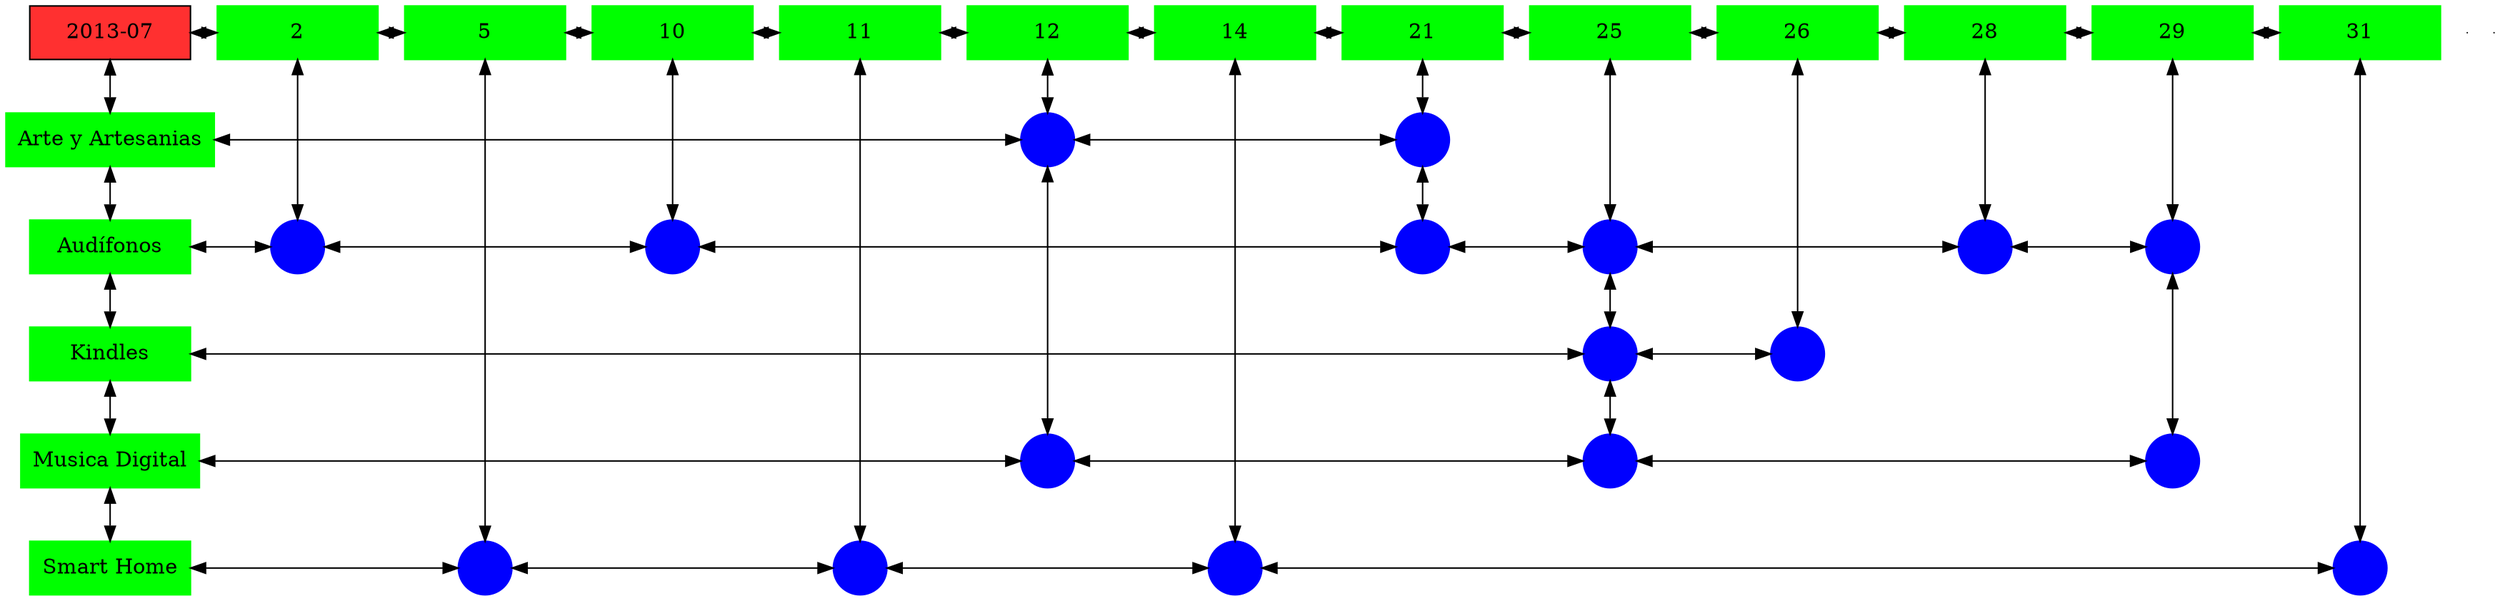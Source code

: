 digraph G{
node[shape="box"];
nodeMt[ label = "2013-07", width = 1.5, style = filled, fillcolor = firebrick1, group = 1 ];
e0[ shape = point, width = 0 ];
e1[ shape = point, width = 0 ];
node0xc002159f40[label="2",color=green,style =filled,width = 1.5 group=2];
nodeMt->node0xc002159f40[dir="both"];
{rank=same;nodeMt;node0xc002159f40;}
node0xc001edab90[label="5",color=green,style =filled,width = 1.5 group=5];
node0xc002159f40->node0xc001edab90[dir="both"];
{rank=same;node0xc002159f40;node0xc001edab90;}
node0xc00216bc70[label="10",color=green,style =filled,width = 1.5 group=10];
node0xc001edab90->node0xc00216bc70[dir="both"];
{rank=same;node0xc001edab90;node0xc00216bc70;}
node0xc001f4a640[label="11",color=green,style =filled,width = 1.5 group=11];
node0xc00216bc70->node0xc001f4a640[dir="both"];
{rank=same;node0xc00216bc70;node0xc001f4a640;}
node0xc001f79630[label="12",color=green,style =filled,width = 1.5 group=12];
node0xc001f4a640->node0xc001f79630[dir="both"];
{rank=same;node0xc001f4a640;node0xc001f79630;}
node0xc002020dc0[label="14",color=green,style =filled,width = 1.5 group=14];
node0xc001f79630->node0xc002020dc0[dir="both"];
{rank=same;node0xc001f79630;node0xc002020dc0;}
node0xc001f86690[label="21",color=green,style =filled,width = 1.5 group=21];
node0xc002020dc0->node0xc001f86690[dir="both"];
{rank=same;node0xc002020dc0;node0xc001f86690;}
node0xc002137d60[label="25",color=green,style =filled,width = 1.5 group=25];
node0xc001f86690->node0xc002137d60[dir="both"];
{rank=same;node0xc001f86690;node0xc002137d60;}
node0xc002102050[label="26",color=green,style =filled,width = 1.5 group=26];
node0xc002137d60->node0xc002102050[dir="both"];
{rank=same;node0xc002137d60;node0xc002102050;}
node0xc002040870[label="28",color=green,style =filled,width = 1.5 group=28];
node0xc002102050->node0xc002040870[dir="both"];
{rank=same;node0xc002102050;node0xc002040870;}
node0xc002136eb0[label="29",color=green,style =filled,width = 1.5 group=29];
node0xc002040870->node0xc002136eb0[dir="both"];
{rank=same;node0xc002040870;node0xc002136eb0;}
node0xc001ff2780[label="31",color=green,style =filled,width = 1.5 group=31];
node0xc002136eb0->node0xc001ff2780[dir="both"];
{rank=same;node0xc002136eb0;node0xc001ff2780;}
node0xc00200e0f0[label="Arte y Artesanias",color=green,style =filled width = 1.5 group=1];
node0xc00200c700[label="",color=blue,style =filled, width = 0.5 group=12 shape=circle];
node0xc00200e0f0->node0xc00200c700[dir="both"];
{rank=same;node0xc00200e0f0;node0xc00200c700;}
node0xc00200d600[label="",color=blue,style =filled, width = 0.5 group=21 shape=circle];
node0xc00200c700->node0xc00200d600[dir="both"];
{rank=same;node0xc00200d600;node0xc00200c700;}
node0xc001f86640[label="Audífonos",color=green,style =filled width = 1.5 group=1];
node0xc002157e00[label="",color=blue,style =filled, width = 0.5 group=2 shape=circle];
node0xc001f86640->node0xc002157e00[dir="both"];
{rank=same;node0xc001f86640;node0xc002157e00;}
node0xc00216d680[label="",color=blue,style =filled, width = 0.5 group=10 shape=circle];
node0xc002157e00->node0xc00216d680[dir="both"];
{rank=same;node0xc00216d680;node0xc002157e00;}
node0xc001f88300[label="",color=blue,style =filled, width = 0.5 group=21 shape=circle];
node0xc00216d680->node0xc001f88300[dir="both"];
{rank=same;node0xc001f88300;node0xc00216d680;}
node0xc00213fc00[label="",color=blue,style =filled, width = 0.5 group=25 shape=circle];
node0xc001f88300->node0xc00213fc00[dir="both"];
{rank=same;node0xc00213fc00;node0xc001f88300;}
node0xc002039400[label="",color=blue,style =filled, width = 0.5 group=28 shape=circle];
node0xc00213fc00->node0xc002039400[dir="both"];
{rank=same;node0xc002039400;node0xc00213fc00;}
node0xc00212bf00[label="",color=blue,style =filled, width = 0.5 group=29 shape=circle];
node0xc002039400->node0xc00212bf00[dir="both"];
{rank=same;node0xc00212bf00;node0xc002039400;}
node0xc002102000[label="Kindles",color=green,style =filled width = 1.5 group=1];
node0xc00213ea80[label="",color=blue,style =filled, width = 0.5 group=25 shape=circle];
node0xc002102000->node0xc00213ea80[dir="both"];
{rank=same;node0xc002102000;node0xc00213ea80;}
node0xc0020fe980[label="",color=blue,style =filled, width = 0.5 group=26 shape=circle];
node0xc00213ea80->node0xc0020fe980[dir="both"];
{rank=same;node0xc0020fe980;node0xc00213ea80;}
node0xc001f795e0[label="Musica Digital",color=green,style =filled width = 1.5 group=1];
node0xc001f71880[label="",color=blue,style =filled, width = 0.5 group=12 shape=circle];
node0xc001f795e0->node0xc001f71880[dir="both"];
{rank=same;node0xc001f795e0;node0xc001f71880;}
node0xc0022f0480[label="",color=blue,style =filled, width = 0.5 group=25 shape=circle];
node0xc001f71880->node0xc0022f0480[dir="both"];
{rank=same;node0xc0022f0480;node0xc001f71880;}
node0xc002184780[label="",color=blue,style =filled, width = 0.5 group=29 shape=circle];
node0xc0022f0480->node0xc002184780[dir="both"];
{rank=same;node0xc002184780;node0xc0022f0480;}
node0xc001edab40[label="Smart Home",color=green,style =filled width = 1.5 group=1];
node0xc001ed3480[label="",color=blue,style =filled, width = 0.5 group=5 shape=circle];
node0xc001edab40->node0xc001ed3480[dir="both"];
{rank=same;node0xc001edab40;node0xc001ed3480;}
node0xc001f41200[label="",color=blue,style =filled, width = 0.5 group=11 shape=circle];
node0xc001ed3480->node0xc001f41200[dir="both"];
{rank=same;node0xc001f41200;node0xc001ed3480;}
node0xc002026900[label="",color=blue,style =filled, width = 0.5 group=14 shape=circle];
node0xc001f41200->node0xc002026900[dir="both"];
{rank=same;node0xc002026900;node0xc001f41200;}
node0xc001fddd80[label="",color=blue,style =filled, width = 0.5 group=31 shape=circle];
node0xc002026900->node0xc001fddd80[dir="both"];
{rank=same;node0xc001fddd80;node0xc002026900;}
node0xc002159f40->node0xc002157e00[dir="both"];
node0xc001edab90->node0xc001ed3480[dir="both"];
node0xc00216bc70->node0xc00216d680[dir="both"];
node0xc001f4a640->node0xc001f41200[dir="both"];
node0xc001f79630->node0xc00200c700[dir="both"];
node0xc00200c700->node0xc001f71880[dir="both"];
node0xc002020dc0->node0xc002026900[dir="both"];
node0xc001f86690->node0xc00200d600[dir="both"];
node0xc00200d600->node0xc001f88300[dir="both"];
node0xc002137d60->node0xc00213fc00[dir="both"];
node0xc00213fc00->node0xc00213ea80[dir="both"];
node0xc00213ea80->node0xc0022f0480[dir="both"];
node0xc002102050->node0xc0020fe980[dir="both"];
node0xc002040870->node0xc002039400[dir="both"];
node0xc002136eb0->node0xc00212bf00[dir="both"];
node0xc00212bf00->node0xc002184780[dir="both"];
node0xc001ff2780->node0xc001fddd80[dir="both"];
nodeMt->node0xc00200e0f0[dir="both"];
node0xc00200e0f0->node0xc001f86640[dir="both"];
node0xc001f86640->node0xc002102000[dir="both"];
node0xc002102000->node0xc001f795e0[dir="both"];
node0xc001f795e0->node0xc001edab40[dir="both"];
}
